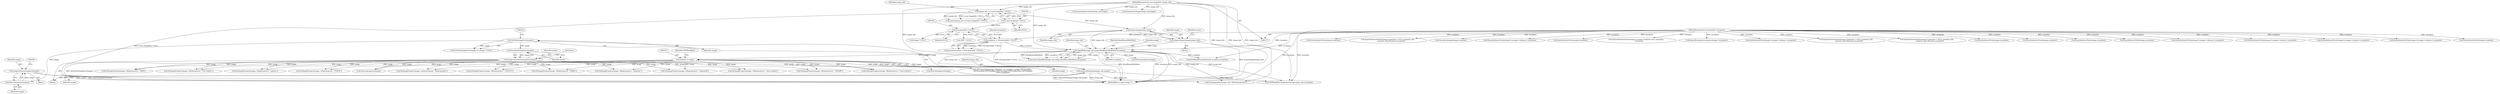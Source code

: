 digraph "0_ImageMagick_c073a7712d82476b5fbee74856c46b88af9c3175@pointer" {
"1000323" [label="(Call,image=DestroyImageList(image))"];
"1000325" [label="(Call,DestroyImageList(image))"];
"1000315" [label="(Call,GetNextImageInList(image))"];
"1000310" [label="(Call,AcquireNextImage(image_info,image))"];
"1000200" [label="(Call,OpenBlob(image_info,image,ReadBinaryBlobMode,exception))"];
"1000196" [label="(Call,AcquireImage(image_info))"];
"1000156" [label="(Call,image_info != (const ImageInfo *) NULL)"];
"1000116" [label="(MethodParameterIn,const ImageInfo *image_info)"];
"1000158" [label="(Call,(const ImageInfo *) NULL)"];
"1000194" [label="(Call,image=AcquireImage(image_info))"];
"1000183" [label="(Call,exception != (ExceptionInfo *) NULL)"];
"1000117" [label="(MethodParameterIn,ExceptionInfo *exception)"];
"1000185" [label="(Call,(ExceptionInfo *) NULL)"];
"1000331" [label="(Call,image=SyncNextImageInList(image))"];
"1000333" [label="(Call,SyncNextImageInList(image))"];
"1000230" [label="(Call,(thandle_t) image)"];
"1003266" [label="(Call,DecodeLabImage(image,exception))"];
"1000204" [label="(Identifier,exception)"];
"1000523" [label="(Call,SetImageProperty(image,\"tiff:photometric\",\"MASK\"))"];
"1001853" [label="(Call,QueueAuthenticPixels(image,0,y,image->columns,1,exception))"];
"1003377" [label="(Call,TIFFReadPhotoshopLayers(image,image_info,exception))"];
"1000310" [label="(Call,AcquireNextImage(image_info,image))"];
"1000118" [label="(Block,)"];
"1000203" [label="(Identifier,ReadBinaryBlobMode)"];
"1002625" [label="(Call,SyncAuthenticPixels(image,exception))"];
"1000187" [label="(Identifier,NULL)"];
"1000183" [label="(Call,exception != (ExceptionInfo *) NULL)"];
"1000201" [label="(Identifier,image_info)"];
"1000233" [label="(Identifier,TIFFReadBlob)"];
"1002777" [label="(Call,QueueAuthenticPixels(image,0,y,image->columns,rows_remaining,\n            exception))"];
"1000332" [label="(Identifier,image)"];
"1001365" [label="(Call,InheritException(exception,&image->exception))"];
"1000312" [label="(Identifier,image)"];
"1000325" [label="(Call,DestroyImageList(image))"];
"1000225" [label="(Call,TIFFClientOpen(image->filename,\"rb\",(thandle_t) image,TIFFReadBlob,\n    TIFFWriteBlob,TIFFSeekBlob,TIFFCloseBlob,TIFFGetBlobSize,TIFFMapBlob,\n    TIFFUnmapBlob))"];
"1000316" [label="(Identifier,image)"];
"1000185" [label="(Call,(ExceptionInfo *) NULL)"];
"1000199" [label="(Identifier,status)"];
"1000460" [label="(Call,SetImageProperty(image,\"tiff:photometric\",\"min-is-black\"))"];
"1000116" [label="(MethodParameterIn,const ImageInfo *image_info)"];
"1000496" [label="(Call,SetImageProperty(image,\"tiff:photometric\",\"CIELAB\"))"];
"1000194" [label="(Call,image=AcquireImage(image_info))"];
"1000541" [label="(Call,SetImageProperty(image,\"tiff:photometric\",\"YCBCR\"))"];
"1000324" [label="(Identifier,image)"];
"1002158" [label="(Call,GetAuthenticPixels(image,0,y,image->columns,1,exception))"];
"1001376" [label="(Call,AcquireQuantumInfo(image_info,image))"];
"1000212" [label="(Call,DestroyImageList(image))"];
"1000333" [label="(Call,SyncNextImageInList(image))"];
"1000230" [label="(Call,(thandle_t) image)"];
"1000198" [label="(Call,status=OpenBlob(image_info,image,ReadBinaryBlobMode,exception))"];
"1000505" [label="(Call,SetImageProperty(image,\"tiff:photometric\",\"CIE Log2(L)\"))"];
"1000157" [label="(Identifier,image_info)"];
"1000550" [label="(Call,SetImageProperty(image,\"tiff:photometric\",\"unknown\"))"];
"1000117" [label="(MethodParameterIn,ExceptionInfo *exception)"];
"1002066" [label="(Call,ImportQuantumPixels(image,(CacheView *) NULL,quantum_info,\n            quantum_type,tiff_pixels,exception))"];
"1000323" [label="(Call,image=DestroyImageList(image))"];
"1000326" [label="(Identifier,image)"];
"1000284" [label="(Identifier,i)"];
"1000232" [label="(Identifier,image)"];
"1001871" [label="(Call,ImportQuantumPixels(image,(CacheView *) NULL,quantum_info,\n            quantum_type,tiff_pixels,exception))"];
"1000334" [label="(Identifier,image)"];
"1003207" [label="(Call,SyncAuthenticPixels(image,exception))"];
"1002255" [label="(Call,SyncAuthenticPixels(image,exception))"];
"1000532" [label="(Call,SetImageProperty(image,\"tiff:photometric\",\"separated\"))"];
"1002982" [label="(Call,SyncAuthenticPixels(image,exception))"];
"1000285" [label="(Block,)"];
"1000200" [label="(Call,OpenBlob(image_info,image,ReadBinaryBlobMode,exception))"];
"1002446" [label="(Call,SyncAuthenticPixels(image,exception))"];
"1000184" [label="(Identifier,exception)"];
"1000195" [label="(Identifier,image)"];
"1002325" [label="(Call,QueueAuthenticPixels(image,0,y,image->columns,1,exception))"];
"1000314" [label="(Call,GetNextImageInList(image) == (Image *) NULL)"];
"1000155" [label="(Call,assert(image_info != (const ImageInfo *) NULL))"];
"1000315" [label="(Call,GetNextImageInList(image))"];
"1000197" [label="(Identifier,image_info)"];
"1003407" [label="(MethodReturn,static Image *)"];
"1002048" [label="(Call,QueueAuthenticPixels(image,0,y,image->columns,1,exception))"];
"1000478" [label="(Call,SetImageProperty(image,\"tiff:photometric\",\"palette\"))"];
"1003126" [label="(Call,QueueAuthenticPixels(image,0,y,image->columns,1,exception))"];
"1000158" [label="(Call,(const ImageInfo *) NULL)"];
"1000196" [label="(Call,AcquireImage(image_info))"];
"1000304" [label="(Call,DestroyImageList(image))"];
"1002506" [label="(Call,QueueAuthenticPixels(image,0,y,image->columns,1,exception))"];
"1002077" [label="(Call,SyncAuthenticPixels(image,exception))"];
"1000449" [label="(Call,SetImageProperty(image,\"quantum:format\",\"floating-point\"))"];
"1000320" [label="(Block,)"];
"1000156" [label="(Call,image_info != (const ImageInfo *) NULL)"];
"1001882" [label="(Call,SyncAuthenticPixels(image,exception))"];
"1000220" [label="(Call,SetMagickThreadValue(tiff_exception,exception))"];
"1000469" [label="(Call,SetImageProperty(image,\"tiff:photometric\",\"min-is-white\"))"];
"1003331" [label="(Call,AcquireNextImage(image_info,image))"];
"1000182" [label="(Call,assert(exception != (ExceptionInfo *) NULL))"];
"1000514" [label="(Call,SetImageProperty(image,\"tiff:photometric\",\"LOGLUV\"))"];
"1000311" [label="(Identifier,image_info)"];
"1002244" [label="(Call,ImportQuantumPixels(image,(CacheView *) NULL,quantum_info,\n              quantum_type,tiff_pixels,exception))"];
"1000487" [label="(Call,SetImageProperty(image,\"tiff:photometric\",\"RGB\"))"];
"1000249" [label="(Call,DestroyImageList(image))"];
"1000215" [label="(Call,(Image *) NULL)"];
"1000331" [label="(Call,image=SyncNextImageInList(image))"];
"1000243" [label="(Call,(TIFF *) NULL)"];
"1000160" [label="(Identifier,NULL)"];
"1000202" [label="(Identifier,image)"];
"1000729" [label="(Call,GetImageOption(image_info,\"tiff:exif-properties\"))"];
"1000323" -> "1000320"  [label="AST: "];
"1000323" -> "1000325"  [label="CFG: "];
"1000324" -> "1000323"  [label="AST: "];
"1000325" -> "1000323"  [label="AST: "];
"1000329" -> "1000323"  [label="CFG: "];
"1000323" -> "1003407"  [label="DDG: image"];
"1000323" -> "1003407"  [label="DDG: DestroyImageList(image)"];
"1000325" -> "1000323"  [label="DDG: image"];
"1000325" -> "1000326"  [label="CFG: "];
"1000326" -> "1000325"  [label="AST: "];
"1000315" -> "1000325"  [label="DDG: image"];
"1000315" -> "1000314"  [label="AST: "];
"1000315" -> "1000316"  [label="CFG: "];
"1000316" -> "1000315"  [label="AST: "];
"1000318" -> "1000315"  [label="CFG: "];
"1000315" -> "1000314"  [label="DDG: image"];
"1000310" -> "1000315"  [label="DDG: image"];
"1000315" -> "1000333"  [label="DDG: image"];
"1000310" -> "1000285"  [label="AST: "];
"1000310" -> "1000312"  [label="CFG: "];
"1000311" -> "1000310"  [label="AST: "];
"1000312" -> "1000310"  [label="AST: "];
"1000316" -> "1000310"  [label="CFG: "];
"1000310" -> "1003407"  [label="DDG: AcquireNextImage(image_info,image)"];
"1000310" -> "1003407"  [label="DDG: image_info"];
"1000200" -> "1000310"  [label="DDG: image_info"];
"1000116" -> "1000310"  [label="DDG: image_info"];
"1000331" -> "1000310"  [label="DDG: image"];
"1000230" -> "1000310"  [label="DDG: image"];
"1000310" -> "1000729"  [label="DDG: image_info"];
"1000310" -> "1003377"  [label="DDG: image_info"];
"1000200" -> "1000198"  [label="AST: "];
"1000200" -> "1000204"  [label="CFG: "];
"1000201" -> "1000200"  [label="AST: "];
"1000202" -> "1000200"  [label="AST: "];
"1000203" -> "1000200"  [label="AST: "];
"1000204" -> "1000200"  [label="AST: "];
"1000198" -> "1000200"  [label="CFG: "];
"1000200" -> "1003407"  [label="DDG: image_info"];
"1000200" -> "1003407"  [label="DDG: ReadBinaryBlobMode"];
"1000200" -> "1003407"  [label="DDG: exception"];
"1000200" -> "1000198"  [label="DDG: image_info"];
"1000200" -> "1000198"  [label="DDG: image"];
"1000200" -> "1000198"  [label="DDG: ReadBinaryBlobMode"];
"1000200" -> "1000198"  [label="DDG: exception"];
"1000196" -> "1000200"  [label="DDG: image_info"];
"1000116" -> "1000200"  [label="DDG: image_info"];
"1000194" -> "1000200"  [label="DDG: image"];
"1000183" -> "1000200"  [label="DDG: exception"];
"1000117" -> "1000200"  [label="DDG: exception"];
"1000200" -> "1000212"  [label="DDG: image"];
"1000200" -> "1000220"  [label="DDG: exception"];
"1000200" -> "1000230"  [label="DDG: image"];
"1000200" -> "1000729"  [label="DDG: image_info"];
"1000200" -> "1003377"  [label="DDG: image_info"];
"1000196" -> "1000194"  [label="AST: "];
"1000196" -> "1000197"  [label="CFG: "];
"1000197" -> "1000196"  [label="AST: "];
"1000194" -> "1000196"  [label="CFG: "];
"1000196" -> "1000194"  [label="DDG: image_info"];
"1000156" -> "1000196"  [label="DDG: image_info"];
"1000116" -> "1000196"  [label="DDG: image_info"];
"1000156" -> "1000155"  [label="AST: "];
"1000156" -> "1000158"  [label="CFG: "];
"1000157" -> "1000156"  [label="AST: "];
"1000158" -> "1000156"  [label="AST: "];
"1000155" -> "1000156"  [label="CFG: "];
"1000156" -> "1003407"  [label="DDG: (const ImageInfo *) NULL"];
"1000156" -> "1000155"  [label="DDG: image_info"];
"1000156" -> "1000155"  [label="DDG: (const ImageInfo *) NULL"];
"1000116" -> "1000156"  [label="DDG: image_info"];
"1000158" -> "1000156"  [label="DDG: NULL"];
"1000116" -> "1000115"  [label="AST: "];
"1000116" -> "1003407"  [label="DDG: image_info"];
"1000116" -> "1000729"  [label="DDG: image_info"];
"1000116" -> "1001376"  [label="DDG: image_info"];
"1000116" -> "1003331"  [label="DDG: image_info"];
"1000116" -> "1003377"  [label="DDG: image_info"];
"1000158" -> "1000160"  [label="CFG: "];
"1000159" -> "1000158"  [label="AST: "];
"1000160" -> "1000158"  [label="AST: "];
"1000158" -> "1000185"  [label="DDG: NULL"];
"1000194" -> "1000118"  [label="AST: "];
"1000195" -> "1000194"  [label="AST: "];
"1000199" -> "1000194"  [label="CFG: "];
"1000194" -> "1003407"  [label="DDG: AcquireImage(image_info)"];
"1000183" -> "1000182"  [label="AST: "];
"1000183" -> "1000185"  [label="CFG: "];
"1000184" -> "1000183"  [label="AST: "];
"1000185" -> "1000183"  [label="AST: "];
"1000182" -> "1000183"  [label="CFG: "];
"1000183" -> "1003407"  [label="DDG: (ExceptionInfo *) NULL"];
"1000183" -> "1000182"  [label="DDG: exception"];
"1000183" -> "1000182"  [label="DDG: (ExceptionInfo *) NULL"];
"1000117" -> "1000183"  [label="DDG: exception"];
"1000185" -> "1000183"  [label="DDG: NULL"];
"1000117" -> "1000115"  [label="AST: "];
"1000117" -> "1003407"  [label="DDG: exception"];
"1000117" -> "1000220"  [label="DDG: exception"];
"1000117" -> "1001365"  [label="DDG: exception"];
"1000117" -> "1001853"  [label="DDG: exception"];
"1000117" -> "1001871"  [label="DDG: exception"];
"1000117" -> "1001882"  [label="DDG: exception"];
"1000117" -> "1002048"  [label="DDG: exception"];
"1000117" -> "1002066"  [label="DDG: exception"];
"1000117" -> "1002077"  [label="DDG: exception"];
"1000117" -> "1002158"  [label="DDG: exception"];
"1000117" -> "1002244"  [label="DDG: exception"];
"1000117" -> "1002255"  [label="DDG: exception"];
"1000117" -> "1002325"  [label="DDG: exception"];
"1000117" -> "1002446"  [label="DDG: exception"];
"1000117" -> "1002506"  [label="DDG: exception"];
"1000117" -> "1002625"  [label="DDG: exception"];
"1000117" -> "1002777"  [label="DDG: exception"];
"1000117" -> "1002982"  [label="DDG: exception"];
"1000117" -> "1003126"  [label="DDG: exception"];
"1000117" -> "1003207"  [label="DDG: exception"];
"1000117" -> "1003266"  [label="DDG: exception"];
"1000117" -> "1003377"  [label="DDG: exception"];
"1000185" -> "1000187"  [label="CFG: "];
"1000186" -> "1000185"  [label="AST: "];
"1000187" -> "1000185"  [label="AST: "];
"1000185" -> "1000215"  [label="DDG: NULL"];
"1000185" -> "1000243"  [label="DDG: NULL"];
"1000331" -> "1000285"  [label="AST: "];
"1000331" -> "1000333"  [label="CFG: "];
"1000332" -> "1000331"  [label="AST: "];
"1000333" -> "1000331"  [label="AST: "];
"1000284" -> "1000331"  [label="CFG: "];
"1000331" -> "1003407"  [label="DDG: SyncNextImageInList(image)"];
"1000331" -> "1000304"  [label="DDG: image"];
"1000333" -> "1000331"  [label="DDG: image"];
"1000331" -> "1000449"  [label="DDG: image"];
"1000331" -> "1000460"  [label="DDG: image"];
"1000331" -> "1000469"  [label="DDG: image"];
"1000331" -> "1000478"  [label="DDG: image"];
"1000331" -> "1000487"  [label="DDG: image"];
"1000331" -> "1000496"  [label="DDG: image"];
"1000331" -> "1000505"  [label="DDG: image"];
"1000331" -> "1000514"  [label="DDG: image"];
"1000331" -> "1000523"  [label="DDG: image"];
"1000331" -> "1000532"  [label="DDG: image"];
"1000331" -> "1000541"  [label="DDG: image"];
"1000331" -> "1000550"  [label="DDG: image"];
"1000333" -> "1000334"  [label="CFG: "];
"1000334" -> "1000333"  [label="AST: "];
"1000230" -> "1000225"  [label="AST: "];
"1000230" -> "1000232"  [label="CFG: "];
"1000231" -> "1000230"  [label="AST: "];
"1000232" -> "1000230"  [label="AST: "];
"1000233" -> "1000230"  [label="CFG: "];
"1000230" -> "1000225"  [label="DDG: image"];
"1000230" -> "1000249"  [label="DDG: image"];
"1000230" -> "1000304"  [label="DDG: image"];
"1000230" -> "1000449"  [label="DDG: image"];
"1000230" -> "1000460"  [label="DDG: image"];
"1000230" -> "1000469"  [label="DDG: image"];
"1000230" -> "1000478"  [label="DDG: image"];
"1000230" -> "1000487"  [label="DDG: image"];
"1000230" -> "1000496"  [label="DDG: image"];
"1000230" -> "1000505"  [label="DDG: image"];
"1000230" -> "1000514"  [label="DDG: image"];
"1000230" -> "1000523"  [label="DDG: image"];
"1000230" -> "1000532"  [label="DDG: image"];
"1000230" -> "1000541"  [label="DDG: image"];
"1000230" -> "1000550"  [label="DDG: image"];
}
